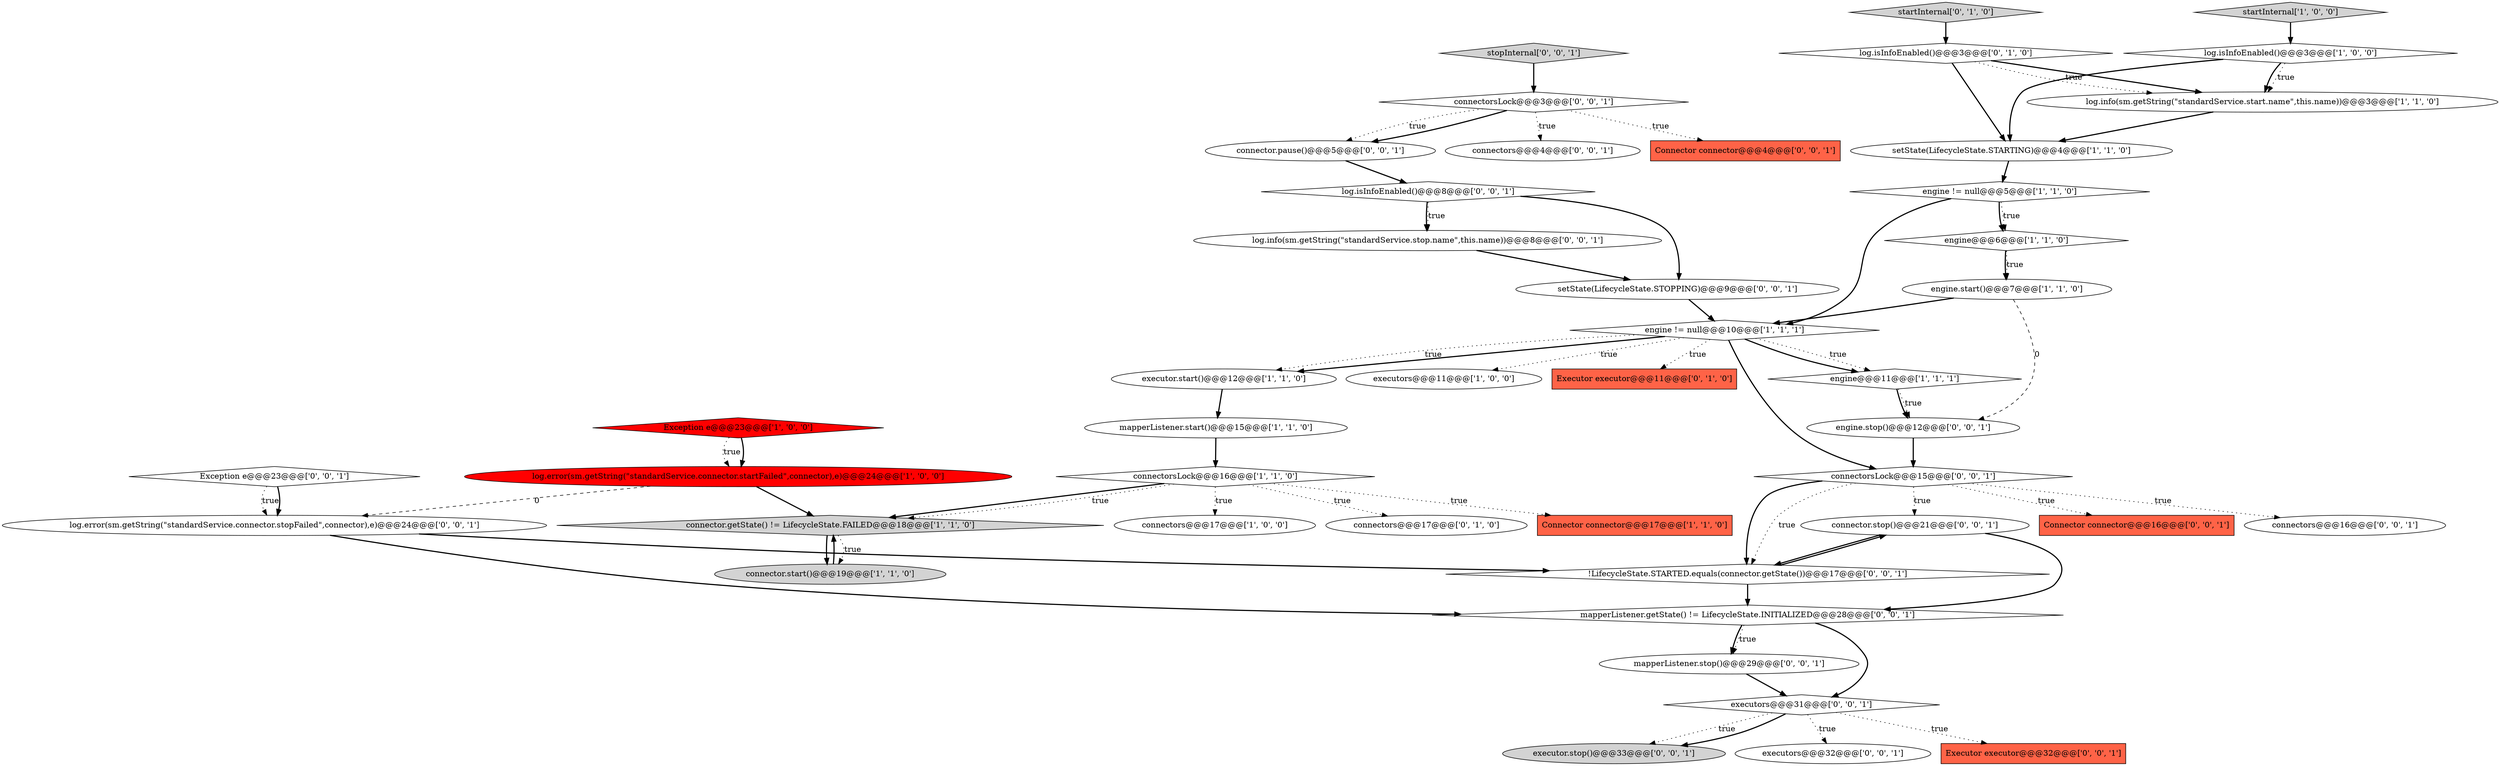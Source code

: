 digraph {
36 [style = filled, label = "log.info(sm.getString(\"standardService.stop.name\",this.name))@@@8@@@['0', '0', '1']", fillcolor = white, shape = ellipse image = "AAA0AAABBB3BBB"];
8 [style = filled, label = "Exception e@@@23@@@['1', '0', '0']", fillcolor = red, shape = diamond image = "AAA1AAABBB1BBB"];
2 [style = filled, label = "engine.start()@@@7@@@['1', '1', '0']", fillcolor = white, shape = ellipse image = "AAA0AAABBB1BBB"];
41 [style = filled, label = "Connector connector@@@4@@@['0', '0', '1']", fillcolor = tomato, shape = box image = "AAA0AAABBB3BBB"];
23 [style = filled, label = "connectorsLock@@@15@@@['0', '0', '1']", fillcolor = white, shape = diamond image = "AAA0AAABBB3BBB"];
28 [style = filled, label = "setState(LifecycleState.STOPPING)@@@9@@@['0', '0', '1']", fillcolor = white, shape = ellipse image = "AAA0AAABBB3BBB"];
34 [style = filled, label = "executor.stop()@@@33@@@['0', '0', '1']", fillcolor = lightgray, shape = ellipse image = "AAA0AAABBB3BBB"];
9 [style = filled, label = "log.error(sm.getString(\"standardService.connector.startFailed\",connector),e)@@@24@@@['1', '0', '0']", fillcolor = red, shape = ellipse image = "AAA1AAABBB1BBB"];
13 [style = filled, label = "mapperListener.start()@@@15@@@['1', '1', '0']", fillcolor = white, shape = ellipse image = "AAA0AAABBB1BBB"];
27 [style = filled, label = "connectorsLock@@@3@@@['0', '0', '1']", fillcolor = white, shape = diamond image = "AAA0AAABBB3BBB"];
42 [style = filled, label = "engine.stop()@@@12@@@['0', '0', '1']", fillcolor = white, shape = ellipse image = "AAA0AAABBB3BBB"];
21 [style = filled, label = "startInternal['0', '1', '0']", fillcolor = lightgray, shape = diamond image = "AAA0AAABBB2BBB"];
18 [style = filled, label = "engine@@@11@@@['1', '1', '1']", fillcolor = white, shape = diamond image = "AAA0AAABBB1BBB"];
39 [style = filled, label = "log.error(sm.getString(\"standardService.connector.stopFailed\",connector),e)@@@24@@@['0', '0', '1']", fillcolor = white, shape = ellipse image = "AAA0AAABBB3BBB"];
10 [style = filled, label = "log.info(sm.getString(\"standardService.start.name\",this.name))@@@3@@@['1', '1', '0']", fillcolor = white, shape = ellipse image = "AAA0AAABBB1BBB"];
44 [style = filled, label = "log.isInfoEnabled()@@@8@@@['0', '0', '1']", fillcolor = white, shape = diamond image = "AAA0AAABBB3BBB"];
15 [style = filled, label = "engine != null@@@10@@@['1', '1', '1']", fillcolor = white, shape = diamond image = "AAA0AAABBB1BBB"];
0 [style = filled, label = "log.isInfoEnabled()@@@3@@@['1', '0', '0']", fillcolor = white, shape = diamond image = "AAA0AAABBB1BBB"];
43 [style = filled, label = "executors@@@32@@@['0', '0', '1']", fillcolor = white, shape = ellipse image = "AAA0AAABBB3BBB"];
40 [style = filled, label = "Executor executor@@@32@@@['0', '0', '1']", fillcolor = tomato, shape = box image = "AAA0AAABBB3BBB"];
16 [style = filled, label = "setState(LifecycleState.STARTING)@@@4@@@['1', '1', '0']", fillcolor = white, shape = ellipse image = "AAA0AAABBB1BBB"];
14 [style = filled, label = "connectorsLock@@@16@@@['1', '1', '0']", fillcolor = white, shape = diamond image = "AAA0AAABBB1BBB"];
12 [style = filled, label = "engine@@@6@@@['1', '1', '0']", fillcolor = white, shape = diamond image = "AAA0AAABBB1BBB"];
33 [style = filled, label = "mapperListener.getState() != LifecycleState.INITIALIZED@@@28@@@['0', '0', '1']", fillcolor = white, shape = diamond image = "AAA0AAABBB3BBB"];
7 [style = filled, label = "executor.start()@@@12@@@['1', '1', '0']", fillcolor = white, shape = ellipse image = "AAA0AAABBB1BBB"];
24 [style = filled, label = "Connector connector@@@16@@@['0', '0', '1']", fillcolor = tomato, shape = box image = "AAA0AAABBB3BBB"];
30 [style = filled, label = "mapperListener.stop()@@@29@@@['0', '0', '1']", fillcolor = white, shape = ellipse image = "AAA0AAABBB3BBB"];
3 [style = filled, label = "executors@@@11@@@['1', '0', '0']", fillcolor = white, shape = ellipse image = "AAA0AAABBB1BBB"];
31 [style = filled, label = "connectors@@@16@@@['0', '0', '1']", fillcolor = white, shape = ellipse image = "AAA0AAABBB3BBB"];
38 [style = filled, label = "connectors@@@4@@@['0', '0', '1']", fillcolor = white, shape = ellipse image = "AAA0AAABBB3BBB"];
1 [style = filled, label = "connectors@@@17@@@['1', '0', '0']", fillcolor = white, shape = ellipse image = "AAA0AAABBB1BBB"];
19 [style = filled, label = "connectors@@@17@@@['0', '1', '0']", fillcolor = white, shape = ellipse image = "AAA0AAABBB2BBB"];
6 [style = filled, label = "Connector connector@@@17@@@['1', '1', '0']", fillcolor = tomato, shape = box image = "AAA0AAABBB1BBB"];
37 [style = filled, label = "connector.stop()@@@21@@@['0', '0', '1']", fillcolor = white, shape = ellipse image = "AAA0AAABBB3BBB"];
17 [style = filled, label = "connector.getState() != LifecycleState.FAILED@@@18@@@['1', '1', '0']", fillcolor = lightgray, shape = diamond image = "AAA0AAABBB1BBB"];
20 [style = filled, label = "log.isInfoEnabled()@@@3@@@['0', '1', '0']", fillcolor = white, shape = diamond image = "AAA0AAABBB2BBB"];
22 [style = filled, label = "Executor executor@@@11@@@['0', '1', '0']", fillcolor = tomato, shape = box image = "AAA0AAABBB2BBB"];
11 [style = filled, label = "engine != null@@@5@@@['1', '1', '0']", fillcolor = white, shape = diamond image = "AAA0AAABBB1BBB"];
5 [style = filled, label = "startInternal['1', '0', '0']", fillcolor = lightgray, shape = diamond image = "AAA0AAABBB1BBB"];
26 [style = filled, label = "Exception e@@@23@@@['0', '0', '1']", fillcolor = white, shape = diamond image = "AAA0AAABBB3BBB"];
29 [style = filled, label = "executors@@@31@@@['0', '0', '1']", fillcolor = white, shape = diamond image = "AAA0AAABBB3BBB"];
35 [style = filled, label = "connector.pause()@@@5@@@['0', '0', '1']", fillcolor = white, shape = ellipse image = "AAA0AAABBB3BBB"];
25 [style = filled, label = "stopInternal['0', '0', '1']", fillcolor = lightgray, shape = diamond image = "AAA0AAABBB3BBB"];
4 [style = filled, label = "connector.start()@@@19@@@['1', '1', '0']", fillcolor = lightgray, shape = ellipse image = "AAA0AAABBB1BBB"];
32 [style = filled, label = "!LifecycleState.STARTED.equals(connector.getState())@@@17@@@['0', '0', '1']", fillcolor = white, shape = diamond image = "AAA0AAABBB3BBB"];
7->13 [style = bold, label=""];
2->42 [style = dashed, label="0"];
9->39 [style = dashed, label="0"];
42->23 [style = bold, label=""];
15->23 [style = bold, label=""];
29->43 [style = dotted, label="true"];
0->16 [style = bold, label=""];
14->19 [style = dotted, label="true"];
16->11 [style = bold, label=""];
44->36 [style = bold, label=""];
4->17 [style = bold, label=""];
15->7 [style = bold, label=""];
28->15 [style = bold, label=""];
32->37 [style = bold, label=""];
35->44 [style = bold, label=""];
0->10 [style = dotted, label="true"];
29->34 [style = dotted, label="true"];
18->42 [style = dotted, label="true"];
17->4 [style = dotted, label="true"];
26->39 [style = dotted, label="true"];
15->18 [style = dotted, label="true"];
11->12 [style = dotted, label="true"];
12->2 [style = dotted, label="true"];
36->28 [style = bold, label=""];
44->36 [style = dotted, label="true"];
23->32 [style = bold, label=""];
27->38 [style = dotted, label="true"];
27->41 [style = dotted, label="true"];
15->22 [style = dotted, label="true"];
11->12 [style = bold, label=""];
14->17 [style = bold, label=""];
9->17 [style = bold, label=""];
29->34 [style = bold, label=""];
15->7 [style = dotted, label="true"];
33->30 [style = dotted, label="true"];
15->18 [style = bold, label=""];
26->39 [style = bold, label=""];
32->33 [style = bold, label=""];
27->35 [style = bold, label=""];
11->15 [style = bold, label=""];
39->33 [style = bold, label=""];
30->29 [style = bold, label=""];
20->10 [style = bold, label=""];
33->29 [style = bold, label=""];
23->32 [style = dotted, label="true"];
15->3 [style = dotted, label="true"];
23->37 [style = dotted, label="true"];
14->17 [style = dotted, label="true"];
25->27 [style = bold, label=""];
12->2 [style = bold, label=""];
0->10 [style = bold, label=""];
21->20 [style = bold, label=""];
20->16 [style = bold, label=""];
10->16 [style = bold, label=""];
5->0 [style = bold, label=""];
44->28 [style = bold, label=""];
29->40 [style = dotted, label="true"];
39->32 [style = bold, label=""];
20->10 [style = dotted, label="true"];
2->15 [style = bold, label=""];
8->9 [style = bold, label=""];
33->30 [style = bold, label=""];
37->32 [style = bold, label=""];
14->1 [style = dotted, label="true"];
8->9 [style = dotted, label="true"];
37->33 [style = bold, label=""];
27->35 [style = dotted, label="true"];
23->31 [style = dotted, label="true"];
13->14 [style = bold, label=""];
23->24 [style = dotted, label="true"];
17->4 [style = bold, label=""];
18->42 [style = bold, label=""];
14->6 [style = dotted, label="true"];
}
